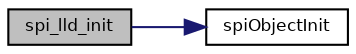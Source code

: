digraph "spi_lld_init"
{
  bgcolor="transparent";
  edge [fontname="Helvetica",fontsize="8",labelfontname="Helvetica",labelfontsize="8"];
  node [fontname="Helvetica",fontsize="8",shape=record];
  rankdir="LR";
  Node2 [label="spi_lld_init",height=0.2,width=0.4,color="black", fillcolor="grey75", style="filled", fontcolor="black"];
  Node2 -> Node3 [color="midnightblue",fontsize="8",style="solid",fontname="Helvetica"];
  Node3 [label="spiObjectInit",height=0.2,width=0.4,color="black",URL="$group___s_p_i.html#ga87a7bdc554b8e8fdfc77064e67689fcf",tooltip="Initializes the standard part of a SPIDriver structure. "];
}
